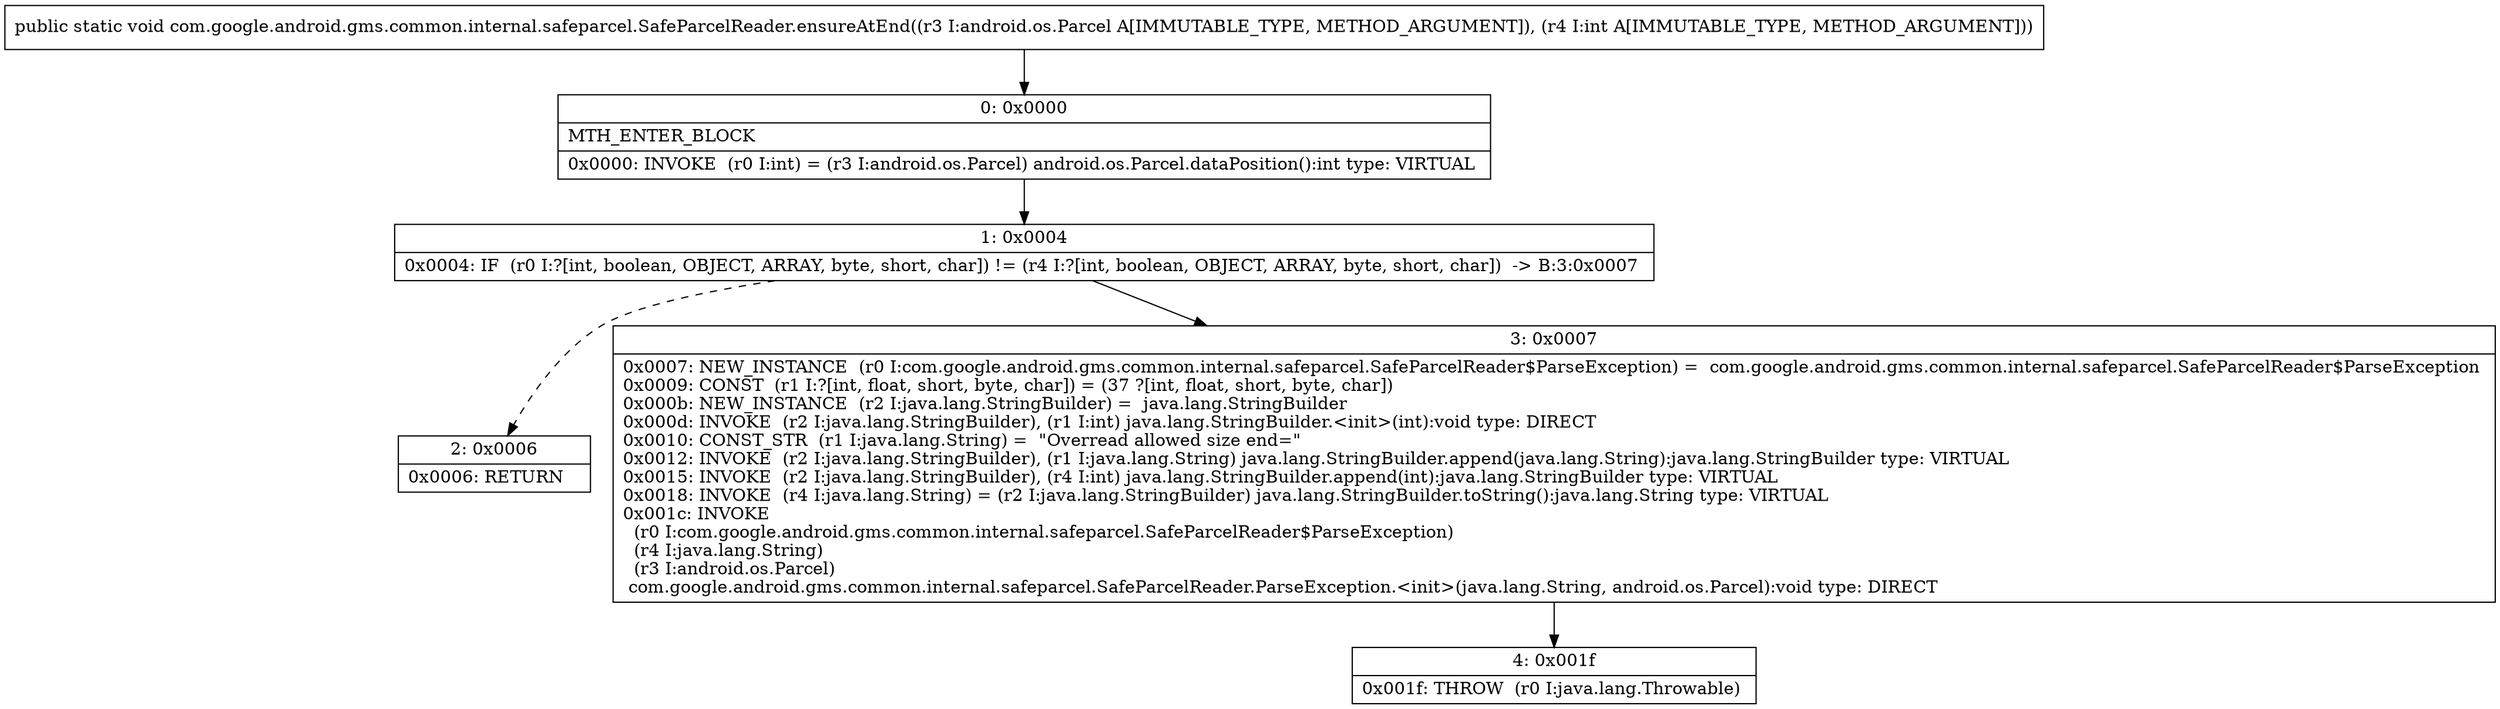 digraph "CFG forcom.google.android.gms.common.internal.safeparcel.SafeParcelReader.ensureAtEnd(Landroid\/os\/Parcel;I)V" {
Node_0 [shape=record,label="{0\:\ 0x0000|MTH_ENTER_BLOCK\l|0x0000: INVOKE  (r0 I:int) = (r3 I:android.os.Parcel) android.os.Parcel.dataPosition():int type: VIRTUAL \l}"];
Node_1 [shape=record,label="{1\:\ 0x0004|0x0004: IF  (r0 I:?[int, boolean, OBJECT, ARRAY, byte, short, char]) != (r4 I:?[int, boolean, OBJECT, ARRAY, byte, short, char])  \-\> B:3:0x0007 \l}"];
Node_2 [shape=record,label="{2\:\ 0x0006|0x0006: RETURN   \l}"];
Node_3 [shape=record,label="{3\:\ 0x0007|0x0007: NEW_INSTANCE  (r0 I:com.google.android.gms.common.internal.safeparcel.SafeParcelReader$ParseException) =  com.google.android.gms.common.internal.safeparcel.SafeParcelReader$ParseException \l0x0009: CONST  (r1 I:?[int, float, short, byte, char]) = (37 ?[int, float, short, byte, char]) \l0x000b: NEW_INSTANCE  (r2 I:java.lang.StringBuilder) =  java.lang.StringBuilder \l0x000d: INVOKE  (r2 I:java.lang.StringBuilder), (r1 I:int) java.lang.StringBuilder.\<init\>(int):void type: DIRECT \l0x0010: CONST_STR  (r1 I:java.lang.String) =  \"Overread allowed size end=\" \l0x0012: INVOKE  (r2 I:java.lang.StringBuilder), (r1 I:java.lang.String) java.lang.StringBuilder.append(java.lang.String):java.lang.StringBuilder type: VIRTUAL \l0x0015: INVOKE  (r2 I:java.lang.StringBuilder), (r4 I:int) java.lang.StringBuilder.append(int):java.lang.StringBuilder type: VIRTUAL \l0x0018: INVOKE  (r4 I:java.lang.String) = (r2 I:java.lang.StringBuilder) java.lang.StringBuilder.toString():java.lang.String type: VIRTUAL \l0x001c: INVOKE  \l  (r0 I:com.google.android.gms.common.internal.safeparcel.SafeParcelReader$ParseException)\l  (r4 I:java.lang.String)\l  (r3 I:android.os.Parcel)\l com.google.android.gms.common.internal.safeparcel.SafeParcelReader.ParseException.\<init\>(java.lang.String, android.os.Parcel):void type: DIRECT \l}"];
Node_4 [shape=record,label="{4\:\ 0x001f|0x001f: THROW  (r0 I:java.lang.Throwable) \l}"];
MethodNode[shape=record,label="{public static void com.google.android.gms.common.internal.safeparcel.SafeParcelReader.ensureAtEnd((r3 I:android.os.Parcel A[IMMUTABLE_TYPE, METHOD_ARGUMENT]), (r4 I:int A[IMMUTABLE_TYPE, METHOD_ARGUMENT])) }"];
MethodNode -> Node_0;
Node_0 -> Node_1;
Node_1 -> Node_2[style=dashed];
Node_1 -> Node_3;
Node_3 -> Node_4;
}

